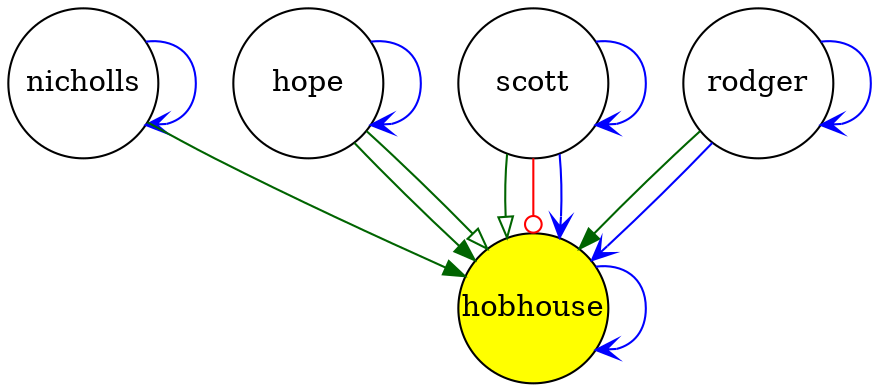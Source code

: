 digraph case55 { 
 K=0.6 
 "nicholls" -> { "hobhouse" } [color="darkgreen", arrowhead="normal", penwidth=1, href="#6"]; 
 "nicholls" -> { "nicholls" } [color="blue", arrowhead="vee", penwidth=1, href="#6"]; 
 "hope" -> { "hobhouse" } [color="darkgreen", arrowhead="normal", penwidth=1, href="#12"]; 
 "hope" -> { "hope" } [color="blue", arrowhead="vee", penwidth=1, href="#12"]; 
 "hope" -> { "hobhouse" } [color="darkgreen", arrowhead="onormal", penwidth=1, href="partagr_hope_hobhouse"];
 "hobhouse" -> { "hobhouse" } [color="blue", arrowhead="vee", penwidth=1, href="#179"]; 
 "scott" -> { "hobhouse" } [color="darkgreen", arrowhead="onormal", penwidth=1, href="partagr_scott_hobhouse"];
 "scott" -> { "scott" } [color="blue", arrowhead="vee", penwidth=1, href="outcome_scott_self"];
 "scott" -> { "hobhouse" } [color="red", arrowhead="odot", penwidth=1, href="#189"]; 
 "scott" -> { "hobhouse" } [color="blue", arrowhead="vee", penwidth=1, href="#258"]; 
 "rodger" -> { "hobhouse" } [color="darkgreen", arrowhead="normal", penwidth=1, href="#264"]; 
 "rodger" -> { "rodger" } [color="blue", arrowhead="vee", penwidth=1, href="#264"]; 
 "rodger" -> { "hobhouse" } [color="blue", arrowhead="vee", penwidth=1, href="#264"]; 
 "nicholls" [shape="circle", fixedsize="true", height=1, width=1, style="filled", fillcolor="white", href="#nicholls"]; 
 "hope" [shape="circle", fixedsize="true", height=1, width=1, style="filled", fillcolor="white", href="#hope"]; 
 "hobhouse" [shape="circle", fixedsize="true", height=1, width=1, style="filled", fillcolor="yellow", href="#hobhouse"]; 
 "scott" [shape="circle", fixedsize="true", height=1, width=1, style="filled", fillcolor="white", href="#scott"]; 
 "rodger" [shape="circle", fixedsize="true", height=1, width=1, style="filled", fillcolor="white", href="#rodger"]; 

}